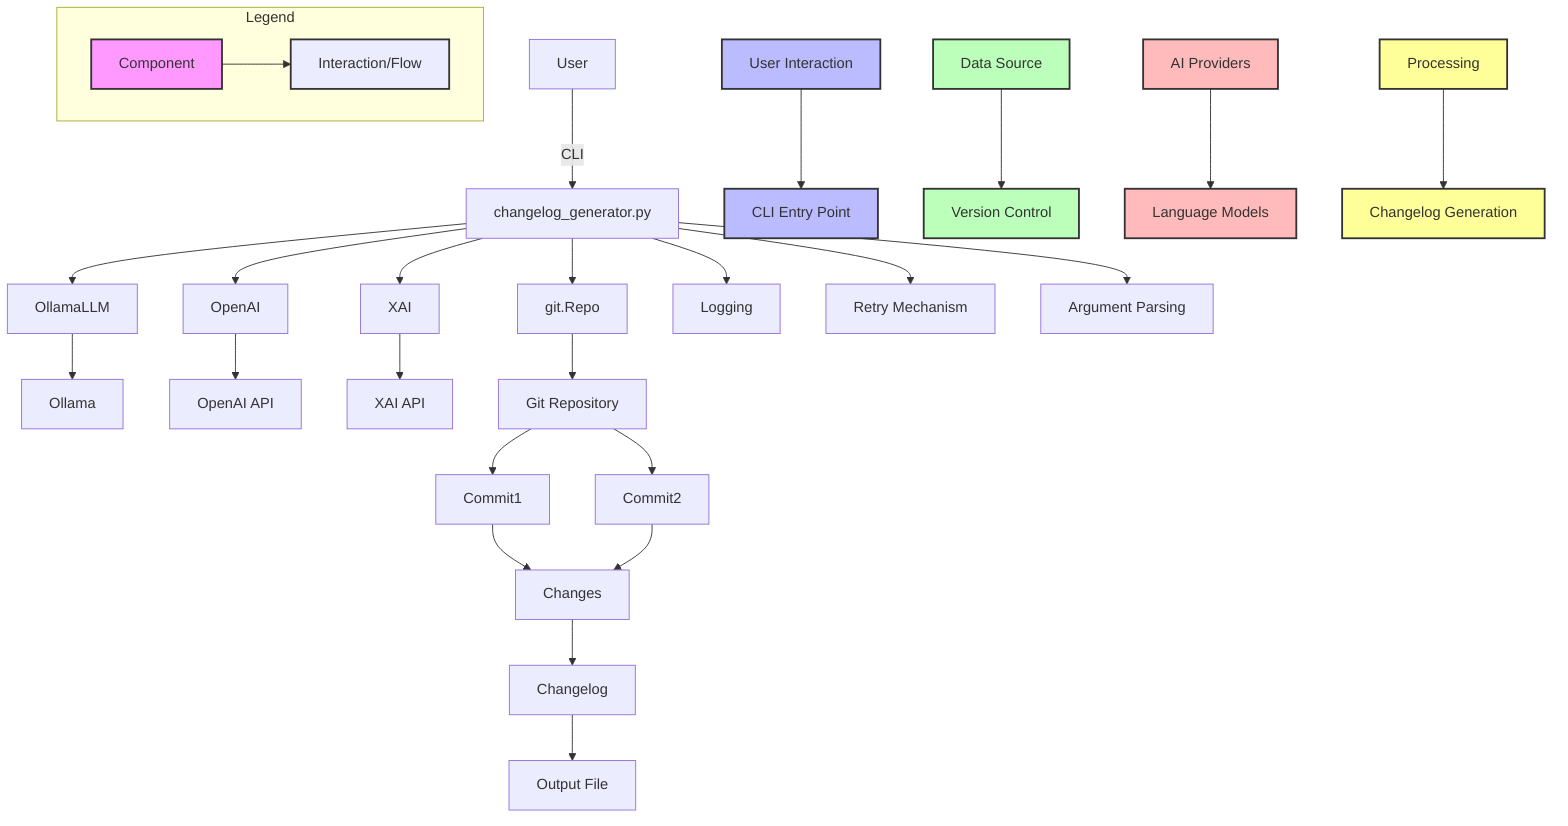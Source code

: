 graph TD
    %% Legend
    subgraph Legend
        direction LR
        L1[Component] --> L2[Interaction/Flow]
        style L1 fill:#f9f,stroke:#333,stroke-width:2px
        style L2 stroke:#333,stroke-width:2px
    end

    %% Main Architecture
    A[User] -->|CLI| B[changelog_generator.py]
    B --> C[git.Repo]
    B --> D[OllamaLLM]
    B --> E[OpenAI]
    B --> F[XAI]
    D --> G[Ollama]
    E --> H[OpenAI API]
    F --> I[XAI API]
    C --> J[Git Repository]
    J --> K[Commit1]
    J --> L[Commit2]
    K --> M[Changes]
    L --> M
    M --> N[Changelog]
    N --> O[Output File]
    B --> P[Logging]
    B --> Q[Retry Mechanism]
    B --> R[Argument Parsing]

    %% Legend Descriptions
    L3[User Interaction] --> L4[CLI Entry Point]
    L5[Data Source] --> L6[Version Control]
    L7[AI Providers] --> L8[Language Models]
    L9[Processing] --> L10[Changelog Generation]
    
    style L3 fill:#bbf,stroke:#333,stroke-width:2px
    style L4 fill:#bbf,stroke:#333,stroke-width:2px
    style L5 fill:#bfb,stroke:#333,stroke-width:2px
    style L6 fill:#bfb,stroke:#333,stroke-width:2px
    style L7 fill:#fbb,stroke:#333,stroke-width:2px
    style L8 fill:#fbb,stroke:#333,stroke-width:2px
    style L9 fill:#ff9,stroke:#333,stroke-width:2px
    style L10 fill:#ff9,stroke:#333,stroke-width:2px